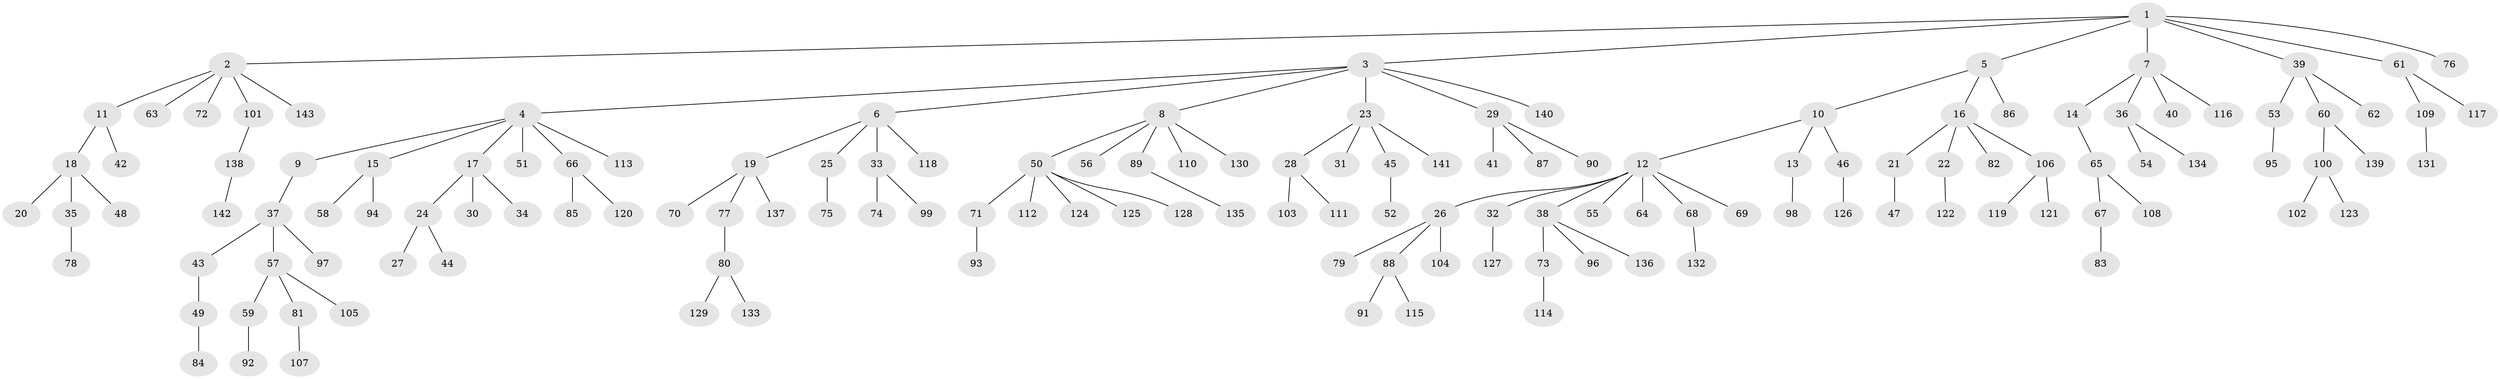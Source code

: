 // Generated by graph-tools (version 1.1) at 2025/50/03/09/25 03:50:22]
// undirected, 143 vertices, 142 edges
graph export_dot {
graph [start="1"]
  node [color=gray90,style=filled];
  1;
  2;
  3;
  4;
  5;
  6;
  7;
  8;
  9;
  10;
  11;
  12;
  13;
  14;
  15;
  16;
  17;
  18;
  19;
  20;
  21;
  22;
  23;
  24;
  25;
  26;
  27;
  28;
  29;
  30;
  31;
  32;
  33;
  34;
  35;
  36;
  37;
  38;
  39;
  40;
  41;
  42;
  43;
  44;
  45;
  46;
  47;
  48;
  49;
  50;
  51;
  52;
  53;
  54;
  55;
  56;
  57;
  58;
  59;
  60;
  61;
  62;
  63;
  64;
  65;
  66;
  67;
  68;
  69;
  70;
  71;
  72;
  73;
  74;
  75;
  76;
  77;
  78;
  79;
  80;
  81;
  82;
  83;
  84;
  85;
  86;
  87;
  88;
  89;
  90;
  91;
  92;
  93;
  94;
  95;
  96;
  97;
  98;
  99;
  100;
  101;
  102;
  103;
  104;
  105;
  106;
  107;
  108;
  109;
  110;
  111;
  112;
  113;
  114;
  115;
  116;
  117;
  118;
  119;
  120;
  121;
  122;
  123;
  124;
  125;
  126;
  127;
  128;
  129;
  130;
  131;
  132;
  133;
  134;
  135;
  136;
  137;
  138;
  139;
  140;
  141;
  142;
  143;
  1 -- 2;
  1 -- 3;
  1 -- 5;
  1 -- 7;
  1 -- 39;
  1 -- 61;
  1 -- 76;
  2 -- 11;
  2 -- 63;
  2 -- 72;
  2 -- 101;
  2 -- 143;
  3 -- 4;
  3 -- 6;
  3 -- 8;
  3 -- 23;
  3 -- 29;
  3 -- 140;
  4 -- 9;
  4 -- 15;
  4 -- 17;
  4 -- 51;
  4 -- 66;
  4 -- 113;
  5 -- 10;
  5 -- 16;
  5 -- 86;
  6 -- 19;
  6 -- 25;
  6 -- 33;
  6 -- 118;
  7 -- 14;
  7 -- 36;
  7 -- 40;
  7 -- 116;
  8 -- 50;
  8 -- 56;
  8 -- 89;
  8 -- 110;
  8 -- 130;
  9 -- 37;
  10 -- 12;
  10 -- 13;
  10 -- 46;
  11 -- 18;
  11 -- 42;
  12 -- 26;
  12 -- 32;
  12 -- 38;
  12 -- 55;
  12 -- 64;
  12 -- 68;
  12 -- 69;
  13 -- 98;
  14 -- 65;
  15 -- 58;
  15 -- 94;
  16 -- 21;
  16 -- 22;
  16 -- 82;
  16 -- 106;
  17 -- 24;
  17 -- 30;
  17 -- 34;
  18 -- 20;
  18 -- 35;
  18 -- 48;
  19 -- 70;
  19 -- 77;
  19 -- 137;
  21 -- 47;
  22 -- 122;
  23 -- 28;
  23 -- 31;
  23 -- 45;
  23 -- 141;
  24 -- 27;
  24 -- 44;
  25 -- 75;
  26 -- 79;
  26 -- 88;
  26 -- 104;
  28 -- 103;
  28 -- 111;
  29 -- 41;
  29 -- 87;
  29 -- 90;
  32 -- 127;
  33 -- 74;
  33 -- 99;
  35 -- 78;
  36 -- 54;
  36 -- 134;
  37 -- 43;
  37 -- 57;
  37 -- 97;
  38 -- 73;
  38 -- 96;
  38 -- 136;
  39 -- 53;
  39 -- 60;
  39 -- 62;
  43 -- 49;
  45 -- 52;
  46 -- 126;
  49 -- 84;
  50 -- 71;
  50 -- 112;
  50 -- 124;
  50 -- 125;
  50 -- 128;
  53 -- 95;
  57 -- 59;
  57 -- 81;
  57 -- 105;
  59 -- 92;
  60 -- 100;
  60 -- 139;
  61 -- 109;
  61 -- 117;
  65 -- 67;
  65 -- 108;
  66 -- 85;
  66 -- 120;
  67 -- 83;
  68 -- 132;
  71 -- 93;
  73 -- 114;
  77 -- 80;
  80 -- 129;
  80 -- 133;
  81 -- 107;
  88 -- 91;
  88 -- 115;
  89 -- 135;
  100 -- 102;
  100 -- 123;
  101 -- 138;
  106 -- 119;
  106 -- 121;
  109 -- 131;
  138 -- 142;
}

